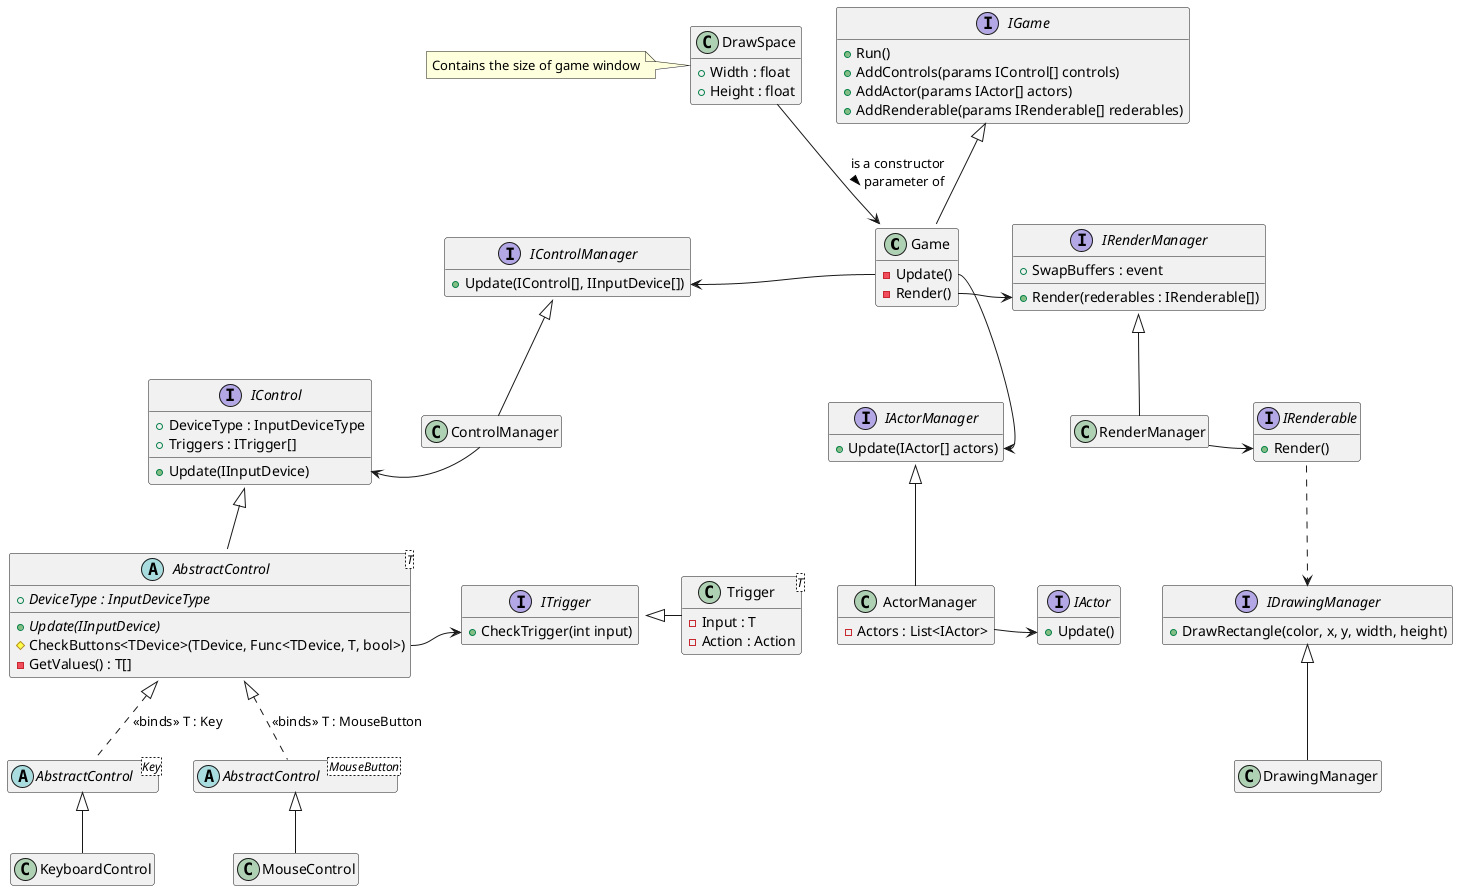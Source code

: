 @startuml

hide empty members

class Game {
    -Update()
    -Render()
}
interface IGame {
    +Run()
    +AddControls(params IControl[] controls)
    +AddActor(params IActor[] actors)
    +AddRenderable(params IRenderable[] rederables)
}

IGame <|-- Game

interface IRenderManager {
    +SwapBuffers : event
    +Render(rederables : IRenderable[])
}
interface IControlManager {
    +Update(IControl[], IInputDevice[])
}
class RenderManager
class ControlManager

IRenderManager <|-- RenderManager
IControlManager <|-- ControlManager

Game::Render -right--> IRenderManager::Render
Game::Update -left--> IControlManager::Update

interface IRenderable {
    +Render()
}

RenderManager -right-> IRenderable::Render

interface IControl {
    +DeviceType : InputDeviceType
    +Triggers : ITrigger[]
    +Update(IInputDevice)
}

ControlManager -left-> IControl::Update

abstract AbstractControl<T> {
    +{abstract}DeviceType : InputDeviceType
    +{abstract}Update(IInputDevice)
    #CheckButtons<TDevice>(TDevice, Func<TDevice, T, bool>)
    -GetValues() : T[]
}

IControl <|-down- AbstractControl

abstract "AbstractControl<Key>" as KeyAbstractControl
abstract "AbstractControl<MouseButton>" as MouseButtonAbstractControl

class KeyboardControl
class MouseControl
AbstractControl <|.. KeyAbstractControl : <<binds>> T : Key
AbstractControl <|.. MouseButtonAbstractControl : <<binds>> T : MouseButton
KeyAbstractControl <|-- KeyboardControl
MouseButtonAbstractControl <|-- MouseControl

interface ITrigger {
    +CheckTrigger(int input)
}

AbstractControl::CheckButtons -right-> ITrigger::CheckTrigger

class Trigger<T> {
    -Input : T
    -Action : Action
}

ITrigger <|-right- Trigger

interface IActor {
    +Update()
}

interface IActorManager {
    +Update(IActor[] actors)
}

class ActorManager {
    -Actors : List<IActor>
}

IActorManager <|-- ActorManager

Game::Update --> IActorManager::Update

ActorManager -right-> IActor::Update

interface IDrawingManager {
    +DrawRectangle(color, x, y, width, height)
}

class DrawingManager {

}

IDrawingManager <|-- DrawingManager

IRenderable .down.> IDrawingManager

class DrawSpace {
    +Width : float
    +Height : float
}

DrawSpace -down-> Game : is a constructor\nparameter of >

note left of DrawSpace : Contains the size of game window

@enduml